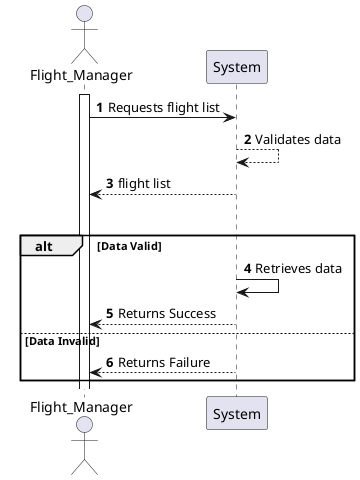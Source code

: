 @startuml
'https://plantuml.com/sequence-diagram

autonumber

Actor "Flight_Manager"
participant "System" as Sys
activate Flight_Manager

Flight_Manager -> Sys: Requests flight list
Sys --> Sys: Validates data
Sys --> Flight_Manager: flight list

 group "alt" Data Valid
    alt Data Valid
        Sys -> Sys: Retrieves data
        Sys --> Flight_Manager: Returns Success
    else Data Invalid
        Sys --> Flight_Manager: Returns Failure
 end

@enduml